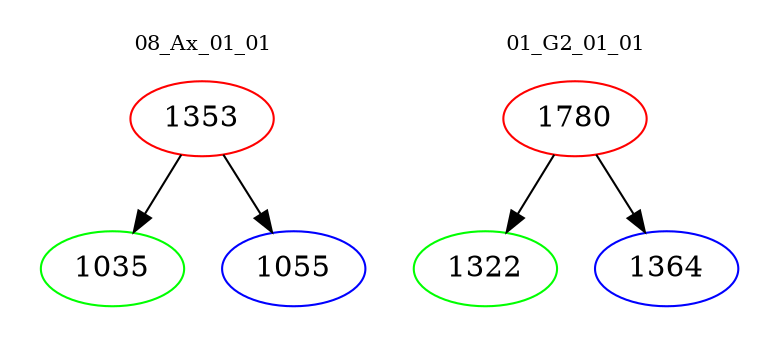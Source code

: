 digraph{
subgraph cluster_0 {
color = white
label = "08_Ax_01_01";
fontsize=10;
T0_1353 [label="1353", color="red"]
T0_1353 -> T0_1035 [color="black"]
T0_1035 [label="1035", color="green"]
T0_1353 -> T0_1055 [color="black"]
T0_1055 [label="1055", color="blue"]
}
subgraph cluster_1 {
color = white
label = "01_G2_01_01";
fontsize=10;
T1_1780 [label="1780", color="red"]
T1_1780 -> T1_1322 [color="black"]
T1_1322 [label="1322", color="green"]
T1_1780 -> T1_1364 [color="black"]
T1_1364 [label="1364", color="blue"]
}
}
